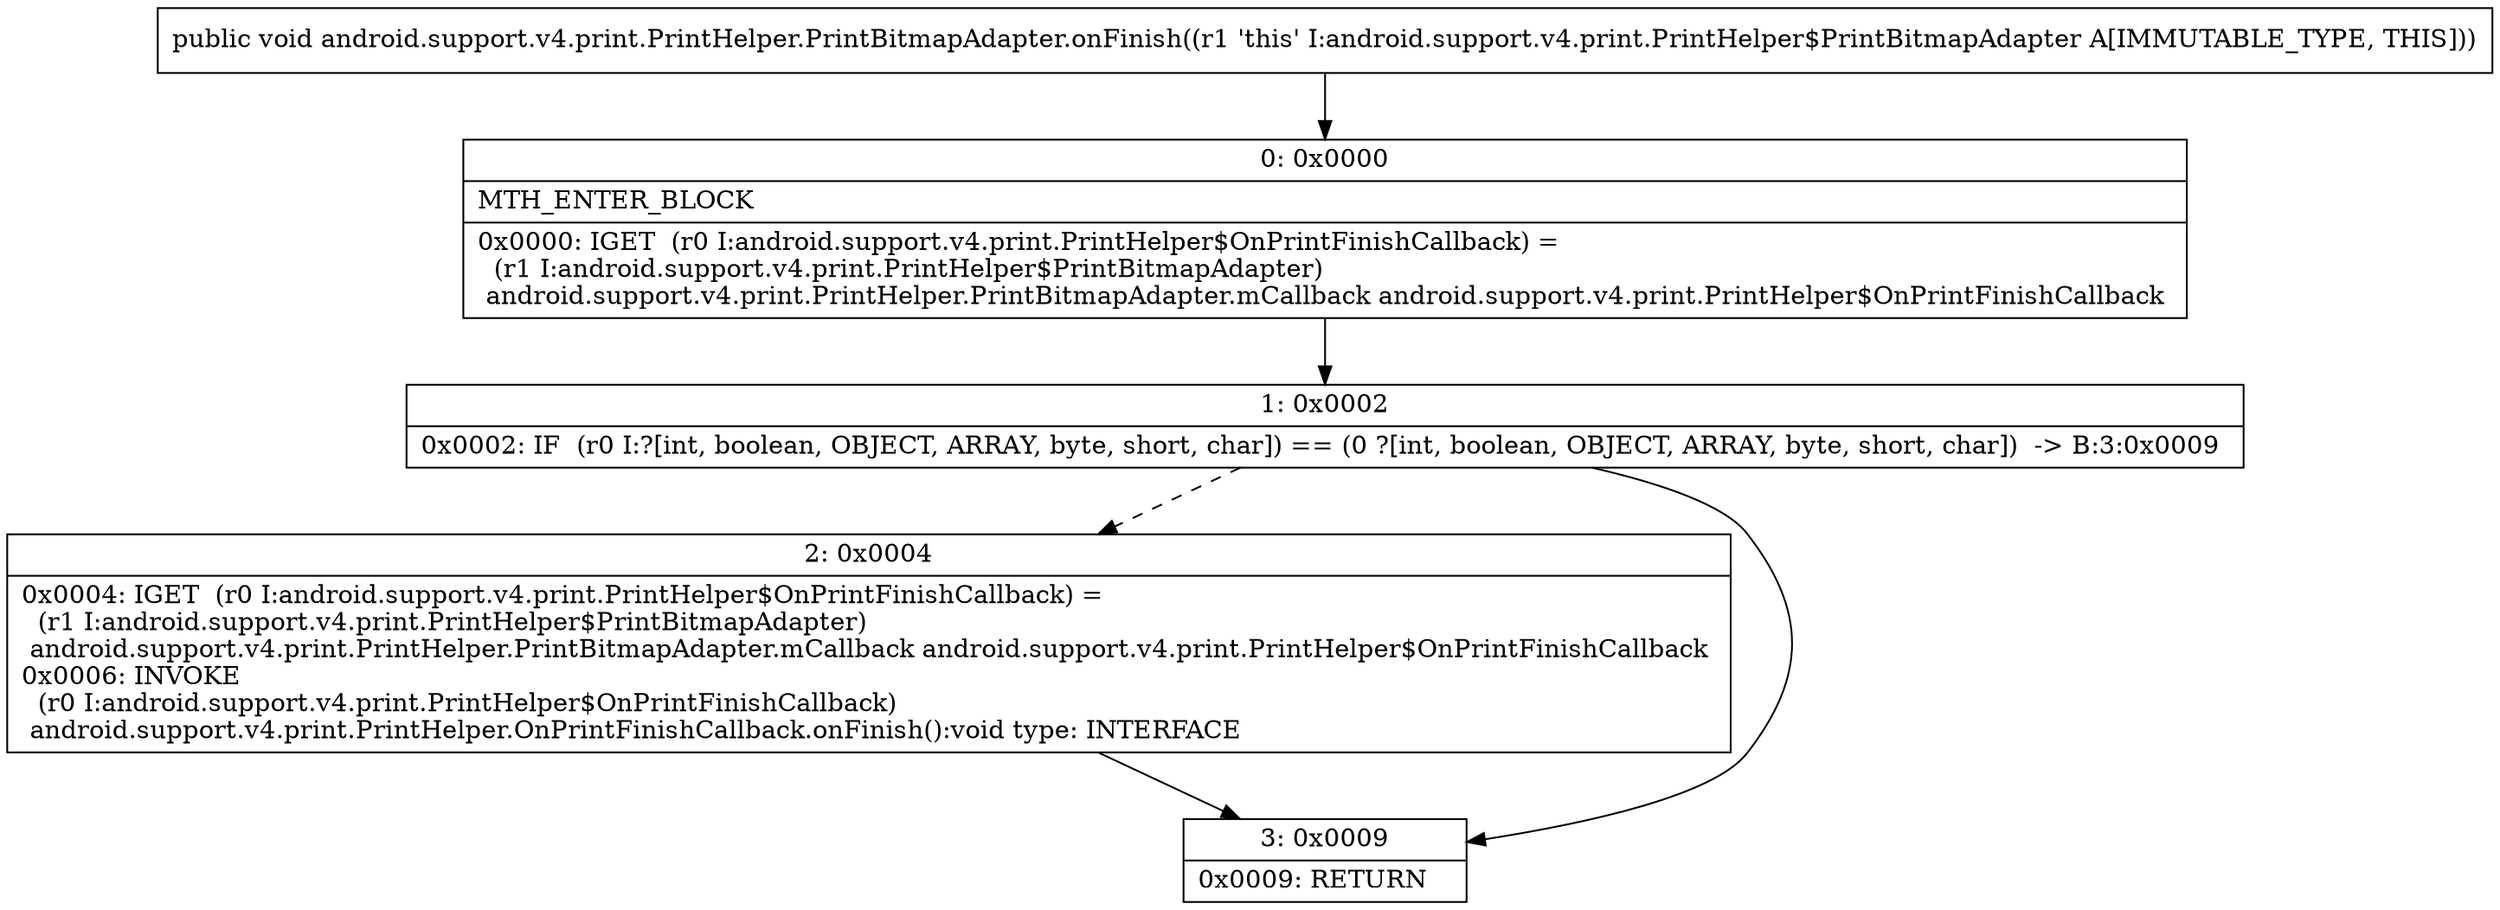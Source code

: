 digraph "CFG forandroid.support.v4.print.PrintHelper.PrintBitmapAdapter.onFinish()V" {
Node_0 [shape=record,label="{0\:\ 0x0000|MTH_ENTER_BLOCK\l|0x0000: IGET  (r0 I:android.support.v4.print.PrintHelper$OnPrintFinishCallback) = \l  (r1 I:android.support.v4.print.PrintHelper$PrintBitmapAdapter)\l android.support.v4.print.PrintHelper.PrintBitmapAdapter.mCallback android.support.v4.print.PrintHelper$OnPrintFinishCallback \l}"];
Node_1 [shape=record,label="{1\:\ 0x0002|0x0002: IF  (r0 I:?[int, boolean, OBJECT, ARRAY, byte, short, char]) == (0 ?[int, boolean, OBJECT, ARRAY, byte, short, char])  \-\> B:3:0x0009 \l}"];
Node_2 [shape=record,label="{2\:\ 0x0004|0x0004: IGET  (r0 I:android.support.v4.print.PrintHelper$OnPrintFinishCallback) = \l  (r1 I:android.support.v4.print.PrintHelper$PrintBitmapAdapter)\l android.support.v4.print.PrintHelper.PrintBitmapAdapter.mCallback android.support.v4.print.PrintHelper$OnPrintFinishCallback \l0x0006: INVOKE  \l  (r0 I:android.support.v4.print.PrintHelper$OnPrintFinishCallback)\l android.support.v4.print.PrintHelper.OnPrintFinishCallback.onFinish():void type: INTERFACE \l}"];
Node_3 [shape=record,label="{3\:\ 0x0009|0x0009: RETURN   \l}"];
MethodNode[shape=record,label="{public void android.support.v4.print.PrintHelper.PrintBitmapAdapter.onFinish((r1 'this' I:android.support.v4.print.PrintHelper$PrintBitmapAdapter A[IMMUTABLE_TYPE, THIS])) }"];
MethodNode -> Node_0;
Node_0 -> Node_1;
Node_1 -> Node_2[style=dashed];
Node_1 -> Node_3;
Node_2 -> Node_3;
}

